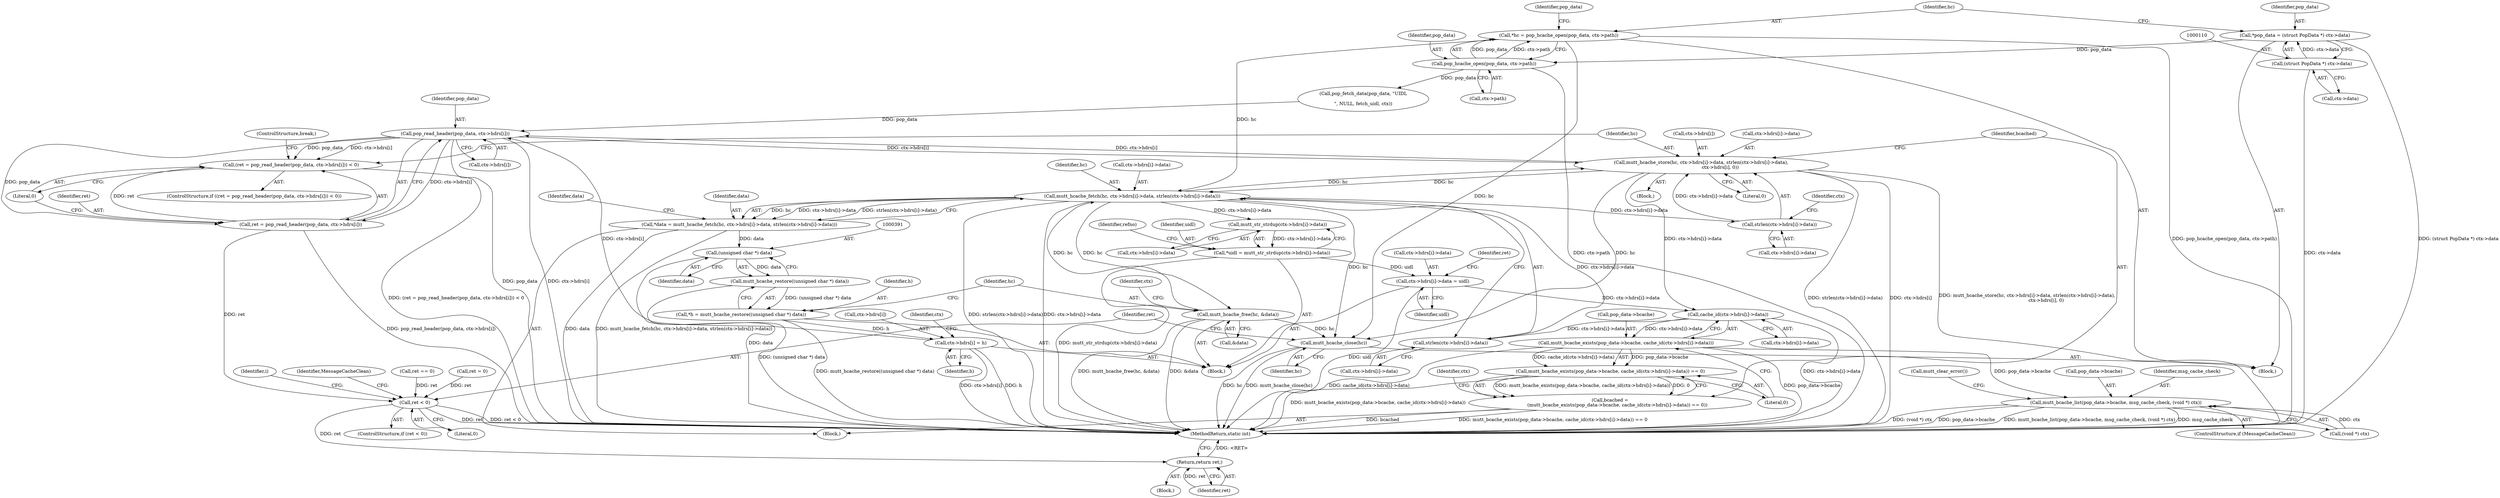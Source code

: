 digraph "0_neomutt_9bfab35522301794483f8f9ed60820bdec9be59e_1@API" {
"1000116" [label="(Call,*hc = pop_hcache_open(pop_data, ctx->path))"];
"1000118" [label="(Call,pop_hcache_open(pop_data, ctx->path))"];
"1000107" [label="(Call,*pop_data = (struct PopData *) ctx->data)"];
"1000109" [label="(Call,(struct PopData *) ctx->data)"];
"1000335" [label="(Call,mutt_hcache_fetch(hc, ctx->hdrs[i]->data, strlen(ctx->hdrs[i]->data)))"];
"1000333" [label="(Call,*data = mutt_hcache_fetch(hc, ctx->hdrs[i]->data, strlen(ctx->hdrs[i]->data)))"];
"1000390" [label="(Call,(unsigned char *) data)"];
"1000389" [label="(Call,mutt_hcache_restore((unsigned char *) data))"];
"1000387" [label="(Call,*h = mutt_hcache_restore((unsigned char *) data))"];
"1000404" [label="(Call,ctx->hdrs[i] = h)"];
"1000449" [label="(Call,pop_read_header(pop_data, ctx->hdrs[i]))"];
"1000446" [label="(Call,(ret = pop_read_header(pop_data, ctx->hdrs[i])) < 0)"];
"1000447" [label="(Call,ret = pop_read_header(pop_data, ctx->hdrs[i]))"];
"1000573" [label="(Call,ret < 0)"];
"1000596" [label="(Return,return ret;)"];
"1000460" [label="(Call,mutt_hcache_store(hc, ctx->hdrs[i]->data, strlen(ctx->hdrs[i]->data),\n                          ctx->hdrs[i], 0))"];
"1000491" [label="(Call,cache_id(ctx->hdrs[i]->data))"];
"1000344" [label="(Call,strlen(ctx->hdrs[i]->data))"];
"1000487" [label="(Call,mutt_bcache_exists(pop_data->bcache, cache_id(ctx->hdrs[i]->data)))"];
"1000486" [label="(Call,mutt_bcache_exists(pop_data->bcache, cache_id(ctx->hdrs[i]->data)) == 0)"];
"1000484" [label="(Call,bcached =\n          (mutt_bcache_exists(pop_data->bcache, cache_id(ctx->hdrs[i]->data)) == 0))"];
"1000600" [label="(Call,mutt_bcache_list(pop_data->bcache, msg_cache_check, (void *) ctx))"];
"1000570" [label="(Call,mutt_hcache_close(hc))"];
"1000358" [label="(Call,mutt_str_strdup(ctx->hdrs[i]->data))"];
"1000356" [label="(Call,*uidl = mutt_str_strdup(ctx->hdrs[i]->data))"];
"1000429" [label="(Call,ctx->hdrs[i]->data = uidl)"];
"1000393" [label="(Call,mutt_hcache_free(hc, &data))"];
"1000469" [label="(Call,strlen(ctx->hdrs[i]->data))"];
"1000598" [label="(ControlStructure,if (MessageCacheClean))"];
"1000249" [label="(Call,ret == 0)"];
"1000116" [label="(Call,*hc = pop_hcache_open(pop_data, ctx->path))"];
"1000461" [label="(Identifier,hc)"];
"1000357" [label="(Identifier,uidl)"];
"1000393" [label="(Call,mutt_hcache_free(hc, &data))"];
"1000392" [label="(Identifier,data)"];
"1000604" [label="(Identifier,msg_cache_check)"];
"1000482" [label="(Literal,0)"];
"1000484" [label="(Call,bcached =\n          (mutt_bcache_exists(pop_data->bcache, cache_id(ctx->hdrs[i]->data)) == 0))"];
"1000448" [label="(Identifier,ret)"];
"1000394" [label="(Identifier,hc)"];
"1000107" [label="(Call,*pop_data = (struct PopData *) ctx->data)"];
"1000437" [label="(Identifier,uidl)"];
"1000605" [label="(Call,(void *) ctx)"];
"1000345" [label="(Call,ctx->hdrs[i]->data)"];
"1000439" [label="(Identifier,ret)"];
"1000390" [label="(Call,(unsigned char *) data)"];
"1000504" [label="(Identifier,ctx)"];
"1000576" [label="(Block,)"];
"1000410" [label="(Identifier,h)"];
"1000469" [label="(Call,strlen(ctx->hdrs[i]->data))"];
"1000344" [label="(Call,strlen(ctx->hdrs[i]->data))"];
"1000487" [label="(Call,mutt_bcache_exists(pop_data->bcache, cache_id(ctx->hdrs[i]->data)))"];
"1000485" [label="(Identifier,bcached)"];
"1000438" [label="(Call,ret = 0)"];
"1000356" [label="(Call,*uidl = mutt_str_strdup(ctx->hdrs[i]->data))"];
"1000479" [label="(Identifier,ctx)"];
"1000118" [label="(Call,pop_hcache_open(pop_data, ctx->path))"];
"1000449" [label="(Call,pop_read_header(pop_data, ctx->hdrs[i]))"];
"1000580" [label="(Identifier,i)"];
"1000570" [label="(Call,mutt_hcache_close(hc))"];
"1000613" [label="(MethodReturn,static int)"];
"1000430" [label="(Call,ctx->hdrs[i]->data)"];
"1000599" [label="(Identifier,MessageCacheClean)"];
"1000499" [label="(Literal,0)"];
"1000574" [label="(Identifier,ret)"];
"1000456" [label="(Literal,0)"];
"1000572" [label="(ControlStructure,if (ret < 0))"];
"1000164" [label="(Call,pop_fetch_data(pop_data, \"UIDL\r\n\", NULL, fetch_uidl, ctx))"];
"1000359" [label="(Call,ctx->hdrs[i]->data)"];
"1000597" [label="(Identifier,ret)"];
"1000575" [label="(Literal,0)"];
"1000126" [label="(Identifier,pop_data)"];
"1000488" [label="(Call,pop_data->bcache)"];
"1000596" [label="(Return,return ret;)"];
"1000333" [label="(Call,*data = mutt_hcache_fetch(hc, ctx->hdrs[i]->data, strlen(ctx->hdrs[i]->data)))"];
"1000387" [label="(Call,*h = mutt_hcache_restore((unsigned char *) data))"];
"1000451" [label="(Call,ctx->hdrs[i])"];
"1000117" [label="(Identifier,hc)"];
"1000119" [label="(Identifier,pop_data)"];
"1000354" [label="(Block,)"];
"1000401" [label="(Identifier,ctx)"];
"1000470" [label="(Call,ctx->hdrs[i]->data)"];
"1000457" [label="(ControlStructure,break;)"];
"1000492" [label="(Call,ctx->hdrs[i]->data)"];
"1000608" [label="(Call,mutt_clear_error())"];
"1000111" [label="(Call,ctx->data)"];
"1000395" [label="(Call,&data)"];
"1000109" [label="(Call,(struct PopData *) ctx->data)"];
"1000450" [label="(Identifier,pop_data)"];
"1000358" [label="(Call,mutt_str_strdup(ctx->hdrs[i]->data))"];
"1000445" [label="(ControlStructure,if ((ret = pop_read_header(pop_data, ctx->hdrs[i])) < 0))"];
"1000600" [label="(Call,mutt_bcache_list(pop_data->bcache, msg_cache_check, (void *) ctx))"];
"1000477" [label="(Call,ctx->hdrs[i])"];
"1000429" [label="(Call,ctx->hdrs[i]->data = uidl)"];
"1000120" [label="(Call,ctx->path)"];
"1000446" [label="(Call,(ret = pop_read_header(pop_data, ctx->hdrs[i])) < 0)"];
"1000460" [label="(Call,mutt_hcache_store(hc, ctx->hdrs[i]->data, strlen(ctx->hdrs[i]->data),\n                          ctx->hdrs[i], 0))"];
"1000388" [label="(Identifier,h)"];
"1000486" [label="(Call,mutt_bcache_exists(pop_data->bcache, cache_id(ctx->hdrs[i]->data)) == 0)"];
"1000459" [label="(Block,)"];
"1000491" [label="(Call,cache_id(ctx->hdrs[i]->data))"];
"1000601" [label="(Call,pop_data->bcache)"];
"1000415" [label="(Identifier,ctx)"];
"1000108" [label="(Identifier,pop_data)"];
"1000447" [label="(Call,ret = pop_read_header(pop_data, ctx->hdrs[i]))"];
"1000334" [label="(Identifier,data)"];
"1000571" [label="(Identifier,hc)"];
"1000389" [label="(Call,mutt_hcache_restore((unsigned char *) data))"];
"1000404" [label="(Call,ctx->hdrs[i] = h)"];
"1000462" [label="(Call,ctx->hdrs[i]->data)"];
"1000335" [label="(Call,mutt_hcache_fetch(hc, ctx->hdrs[i]->data, strlen(ctx->hdrs[i]->data)))"];
"1000337" [label="(Call,ctx->hdrs[i]->data)"];
"1000573" [label="(Call,ret < 0)"];
"1000105" [label="(Block,)"];
"1000316" [label="(Block,)"];
"1000336" [label="(Identifier,hc)"];
"1000353" [label="(Identifier,data)"];
"1000368" [label="(Identifier,refno)"];
"1000405" [label="(Call,ctx->hdrs[i])"];
"1000116" -> "1000105"  [label="AST: "];
"1000116" -> "1000118"  [label="CFG: "];
"1000117" -> "1000116"  [label="AST: "];
"1000118" -> "1000116"  [label="AST: "];
"1000126" -> "1000116"  [label="CFG: "];
"1000116" -> "1000613"  [label="DDG: pop_hcache_open(pop_data, ctx->path)"];
"1000118" -> "1000116"  [label="DDG: pop_data"];
"1000118" -> "1000116"  [label="DDG: ctx->path"];
"1000116" -> "1000335"  [label="DDG: hc"];
"1000116" -> "1000570"  [label="DDG: hc"];
"1000118" -> "1000120"  [label="CFG: "];
"1000119" -> "1000118"  [label="AST: "];
"1000120" -> "1000118"  [label="AST: "];
"1000118" -> "1000613"  [label="DDG: ctx->path"];
"1000107" -> "1000118"  [label="DDG: pop_data"];
"1000118" -> "1000164"  [label="DDG: pop_data"];
"1000107" -> "1000105"  [label="AST: "];
"1000107" -> "1000109"  [label="CFG: "];
"1000108" -> "1000107"  [label="AST: "];
"1000109" -> "1000107"  [label="AST: "];
"1000117" -> "1000107"  [label="CFG: "];
"1000107" -> "1000613"  [label="DDG: (struct PopData *) ctx->data"];
"1000109" -> "1000107"  [label="DDG: ctx->data"];
"1000109" -> "1000111"  [label="CFG: "];
"1000110" -> "1000109"  [label="AST: "];
"1000111" -> "1000109"  [label="AST: "];
"1000109" -> "1000613"  [label="DDG: ctx->data"];
"1000335" -> "1000333"  [label="AST: "];
"1000335" -> "1000344"  [label="CFG: "];
"1000336" -> "1000335"  [label="AST: "];
"1000337" -> "1000335"  [label="AST: "];
"1000344" -> "1000335"  [label="AST: "];
"1000333" -> "1000335"  [label="CFG: "];
"1000335" -> "1000613"  [label="DDG: strlen(ctx->hdrs[i]->data)"];
"1000335" -> "1000613"  [label="DDG: ctx->hdrs[i]->data"];
"1000335" -> "1000333"  [label="DDG: hc"];
"1000335" -> "1000333"  [label="DDG: ctx->hdrs[i]->data"];
"1000335" -> "1000333"  [label="DDG: strlen(ctx->hdrs[i]->data)"];
"1000460" -> "1000335"  [label="DDG: hc"];
"1000393" -> "1000335"  [label="DDG: hc"];
"1000344" -> "1000335"  [label="DDG: ctx->hdrs[i]->data"];
"1000335" -> "1000358"  [label="DDG: ctx->hdrs[i]->data"];
"1000335" -> "1000393"  [label="DDG: hc"];
"1000335" -> "1000460"  [label="DDG: hc"];
"1000335" -> "1000469"  [label="DDG: ctx->hdrs[i]->data"];
"1000335" -> "1000570"  [label="DDG: hc"];
"1000333" -> "1000316"  [label="AST: "];
"1000334" -> "1000333"  [label="AST: "];
"1000353" -> "1000333"  [label="CFG: "];
"1000333" -> "1000613"  [label="DDG: data"];
"1000333" -> "1000613"  [label="DDG: mutt_hcache_fetch(hc, ctx->hdrs[i]->data, strlen(ctx->hdrs[i]->data))"];
"1000333" -> "1000390"  [label="DDG: data"];
"1000390" -> "1000389"  [label="AST: "];
"1000390" -> "1000392"  [label="CFG: "];
"1000391" -> "1000390"  [label="AST: "];
"1000392" -> "1000390"  [label="AST: "];
"1000389" -> "1000390"  [label="CFG: "];
"1000390" -> "1000613"  [label="DDG: data"];
"1000390" -> "1000389"  [label="DDG: data"];
"1000389" -> "1000387"  [label="AST: "];
"1000387" -> "1000389"  [label="CFG: "];
"1000389" -> "1000613"  [label="DDG: (unsigned char *) data"];
"1000389" -> "1000387"  [label="DDG: (unsigned char *) data"];
"1000387" -> "1000354"  [label="AST: "];
"1000388" -> "1000387"  [label="AST: "];
"1000394" -> "1000387"  [label="CFG: "];
"1000387" -> "1000613"  [label="DDG: mutt_hcache_restore((unsigned char *) data)"];
"1000387" -> "1000404"  [label="DDG: h"];
"1000404" -> "1000354"  [label="AST: "];
"1000404" -> "1000410"  [label="CFG: "];
"1000405" -> "1000404"  [label="AST: "];
"1000410" -> "1000404"  [label="AST: "];
"1000415" -> "1000404"  [label="CFG: "];
"1000404" -> "1000613"  [label="DDG: ctx->hdrs[i]"];
"1000404" -> "1000613"  [label="DDG: h"];
"1000404" -> "1000449"  [label="DDG: ctx->hdrs[i]"];
"1000449" -> "1000447"  [label="AST: "];
"1000449" -> "1000451"  [label="CFG: "];
"1000450" -> "1000449"  [label="AST: "];
"1000451" -> "1000449"  [label="AST: "];
"1000447" -> "1000449"  [label="CFG: "];
"1000449" -> "1000613"  [label="DDG: pop_data"];
"1000449" -> "1000613"  [label="DDG: ctx->hdrs[i]"];
"1000449" -> "1000446"  [label="DDG: pop_data"];
"1000449" -> "1000446"  [label="DDG: ctx->hdrs[i]"];
"1000449" -> "1000447"  [label="DDG: pop_data"];
"1000449" -> "1000447"  [label="DDG: ctx->hdrs[i]"];
"1000164" -> "1000449"  [label="DDG: pop_data"];
"1000460" -> "1000449"  [label="DDG: ctx->hdrs[i]"];
"1000449" -> "1000460"  [label="DDG: ctx->hdrs[i]"];
"1000446" -> "1000445"  [label="AST: "];
"1000446" -> "1000456"  [label="CFG: "];
"1000447" -> "1000446"  [label="AST: "];
"1000456" -> "1000446"  [label="AST: "];
"1000457" -> "1000446"  [label="CFG: "];
"1000461" -> "1000446"  [label="CFG: "];
"1000446" -> "1000613"  [label="DDG: (ret = pop_read_header(pop_data, ctx->hdrs[i])) < 0"];
"1000447" -> "1000446"  [label="DDG: ret"];
"1000448" -> "1000447"  [label="AST: "];
"1000456" -> "1000447"  [label="CFG: "];
"1000447" -> "1000613"  [label="DDG: pop_read_header(pop_data, ctx->hdrs[i])"];
"1000447" -> "1000573"  [label="DDG: ret"];
"1000573" -> "1000572"  [label="AST: "];
"1000573" -> "1000575"  [label="CFG: "];
"1000574" -> "1000573"  [label="AST: "];
"1000575" -> "1000573"  [label="AST: "];
"1000580" -> "1000573"  [label="CFG: "];
"1000599" -> "1000573"  [label="CFG: "];
"1000573" -> "1000613"  [label="DDG: ret"];
"1000573" -> "1000613"  [label="DDG: ret < 0"];
"1000438" -> "1000573"  [label="DDG: ret"];
"1000249" -> "1000573"  [label="DDG: ret"];
"1000573" -> "1000596"  [label="DDG: ret"];
"1000596" -> "1000576"  [label="AST: "];
"1000596" -> "1000597"  [label="CFG: "];
"1000597" -> "1000596"  [label="AST: "];
"1000613" -> "1000596"  [label="CFG: "];
"1000596" -> "1000613"  [label="DDG: <RET>"];
"1000597" -> "1000596"  [label="DDG: ret"];
"1000460" -> "1000459"  [label="AST: "];
"1000460" -> "1000482"  [label="CFG: "];
"1000461" -> "1000460"  [label="AST: "];
"1000462" -> "1000460"  [label="AST: "];
"1000469" -> "1000460"  [label="AST: "];
"1000477" -> "1000460"  [label="AST: "];
"1000482" -> "1000460"  [label="AST: "];
"1000485" -> "1000460"  [label="CFG: "];
"1000460" -> "1000613"  [label="DDG: mutt_hcache_store(hc, ctx->hdrs[i]->data, strlen(ctx->hdrs[i]->data),\n                          ctx->hdrs[i], 0)"];
"1000460" -> "1000613"  [label="DDG: strlen(ctx->hdrs[i]->data)"];
"1000460" -> "1000613"  [label="DDG: ctx->hdrs[i]"];
"1000469" -> "1000460"  [label="DDG: ctx->hdrs[i]->data"];
"1000460" -> "1000491"  [label="DDG: ctx->hdrs[i]->data"];
"1000460" -> "1000570"  [label="DDG: hc"];
"1000491" -> "1000487"  [label="AST: "];
"1000491" -> "1000492"  [label="CFG: "];
"1000492" -> "1000491"  [label="AST: "];
"1000487" -> "1000491"  [label="CFG: "];
"1000491" -> "1000613"  [label="DDG: ctx->hdrs[i]->data"];
"1000491" -> "1000344"  [label="DDG: ctx->hdrs[i]->data"];
"1000491" -> "1000487"  [label="DDG: ctx->hdrs[i]->data"];
"1000429" -> "1000491"  [label="DDG: ctx->hdrs[i]->data"];
"1000344" -> "1000345"  [label="CFG: "];
"1000345" -> "1000344"  [label="AST: "];
"1000487" -> "1000486"  [label="AST: "];
"1000488" -> "1000487"  [label="AST: "];
"1000499" -> "1000487"  [label="CFG: "];
"1000487" -> "1000613"  [label="DDG: pop_data->bcache"];
"1000487" -> "1000613"  [label="DDG: cache_id(ctx->hdrs[i]->data)"];
"1000487" -> "1000486"  [label="DDG: pop_data->bcache"];
"1000487" -> "1000486"  [label="DDG: cache_id(ctx->hdrs[i]->data)"];
"1000487" -> "1000600"  [label="DDG: pop_data->bcache"];
"1000486" -> "1000484"  [label="AST: "];
"1000486" -> "1000499"  [label="CFG: "];
"1000499" -> "1000486"  [label="AST: "];
"1000484" -> "1000486"  [label="CFG: "];
"1000486" -> "1000613"  [label="DDG: mutt_bcache_exists(pop_data->bcache, cache_id(ctx->hdrs[i]->data))"];
"1000486" -> "1000484"  [label="DDG: mutt_bcache_exists(pop_data->bcache, cache_id(ctx->hdrs[i]->data))"];
"1000486" -> "1000484"  [label="DDG: 0"];
"1000484" -> "1000316"  [label="AST: "];
"1000485" -> "1000484"  [label="AST: "];
"1000504" -> "1000484"  [label="CFG: "];
"1000484" -> "1000613"  [label="DDG: mutt_bcache_exists(pop_data->bcache, cache_id(ctx->hdrs[i]->data)) == 0"];
"1000484" -> "1000613"  [label="DDG: bcached"];
"1000600" -> "1000598"  [label="AST: "];
"1000600" -> "1000605"  [label="CFG: "];
"1000601" -> "1000600"  [label="AST: "];
"1000604" -> "1000600"  [label="AST: "];
"1000605" -> "1000600"  [label="AST: "];
"1000608" -> "1000600"  [label="CFG: "];
"1000600" -> "1000613"  [label="DDG: mutt_bcache_list(pop_data->bcache, msg_cache_check, (void *) ctx)"];
"1000600" -> "1000613"  [label="DDG: msg_cache_check"];
"1000600" -> "1000613"  [label="DDG: (void *) ctx"];
"1000600" -> "1000613"  [label="DDG: pop_data->bcache"];
"1000605" -> "1000600"  [label="DDG: ctx"];
"1000570" -> "1000105"  [label="AST: "];
"1000570" -> "1000571"  [label="CFG: "];
"1000571" -> "1000570"  [label="AST: "];
"1000574" -> "1000570"  [label="CFG: "];
"1000570" -> "1000613"  [label="DDG: mutt_hcache_close(hc)"];
"1000570" -> "1000613"  [label="DDG: hc"];
"1000393" -> "1000570"  [label="DDG: hc"];
"1000358" -> "1000356"  [label="AST: "];
"1000358" -> "1000359"  [label="CFG: "];
"1000359" -> "1000358"  [label="AST: "];
"1000356" -> "1000358"  [label="CFG: "];
"1000358" -> "1000356"  [label="DDG: ctx->hdrs[i]->data"];
"1000356" -> "1000354"  [label="AST: "];
"1000357" -> "1000356"  [label="AST: "];
"1000368" -> "1000356"  [label="CFG: "];
"1000356" -> "1000613"  [label="DDG: mutt_str_strdup(ctx->hdrs[i]->data)"];
"1000356" -> "1000429"  [label="DDG: uidl"];
"1000429" -> "1000354"  [label="AST: "];
"1000429" -> "1000437"  [label="CFG: "];
"1000430" -> "1000429"  [label="AST: "];
"1000437" -> "1000429"  [label="AST: "];
"1000439" -> "1000429"  [label="CFG: "];
"1000429" -> "1000613"  [label="DDG: uidl"];
"1000393" -> "1000354"  [label="AST: "];
"1000393" -> "1000395"  [label="CFG: "];
"1000394" -> "1000393"  [label="AST: "];
"1000395" -> "1000393"  [label="AST: "];
"1000401" -> "1000393"  [label="CFG: "];
"1000393" -> "1000613"  [label="DDG: mutt_hcache_free(hc, &data)"];
"1000393" -> "1000613"  [label="DDG: &data"];
"1000469" -> "1000470"  [label="CFG: "];
"1000470" -> "1000469"  [label="AST: "];
"1000479" -> "1000469"  [label="CFG: "];
}
